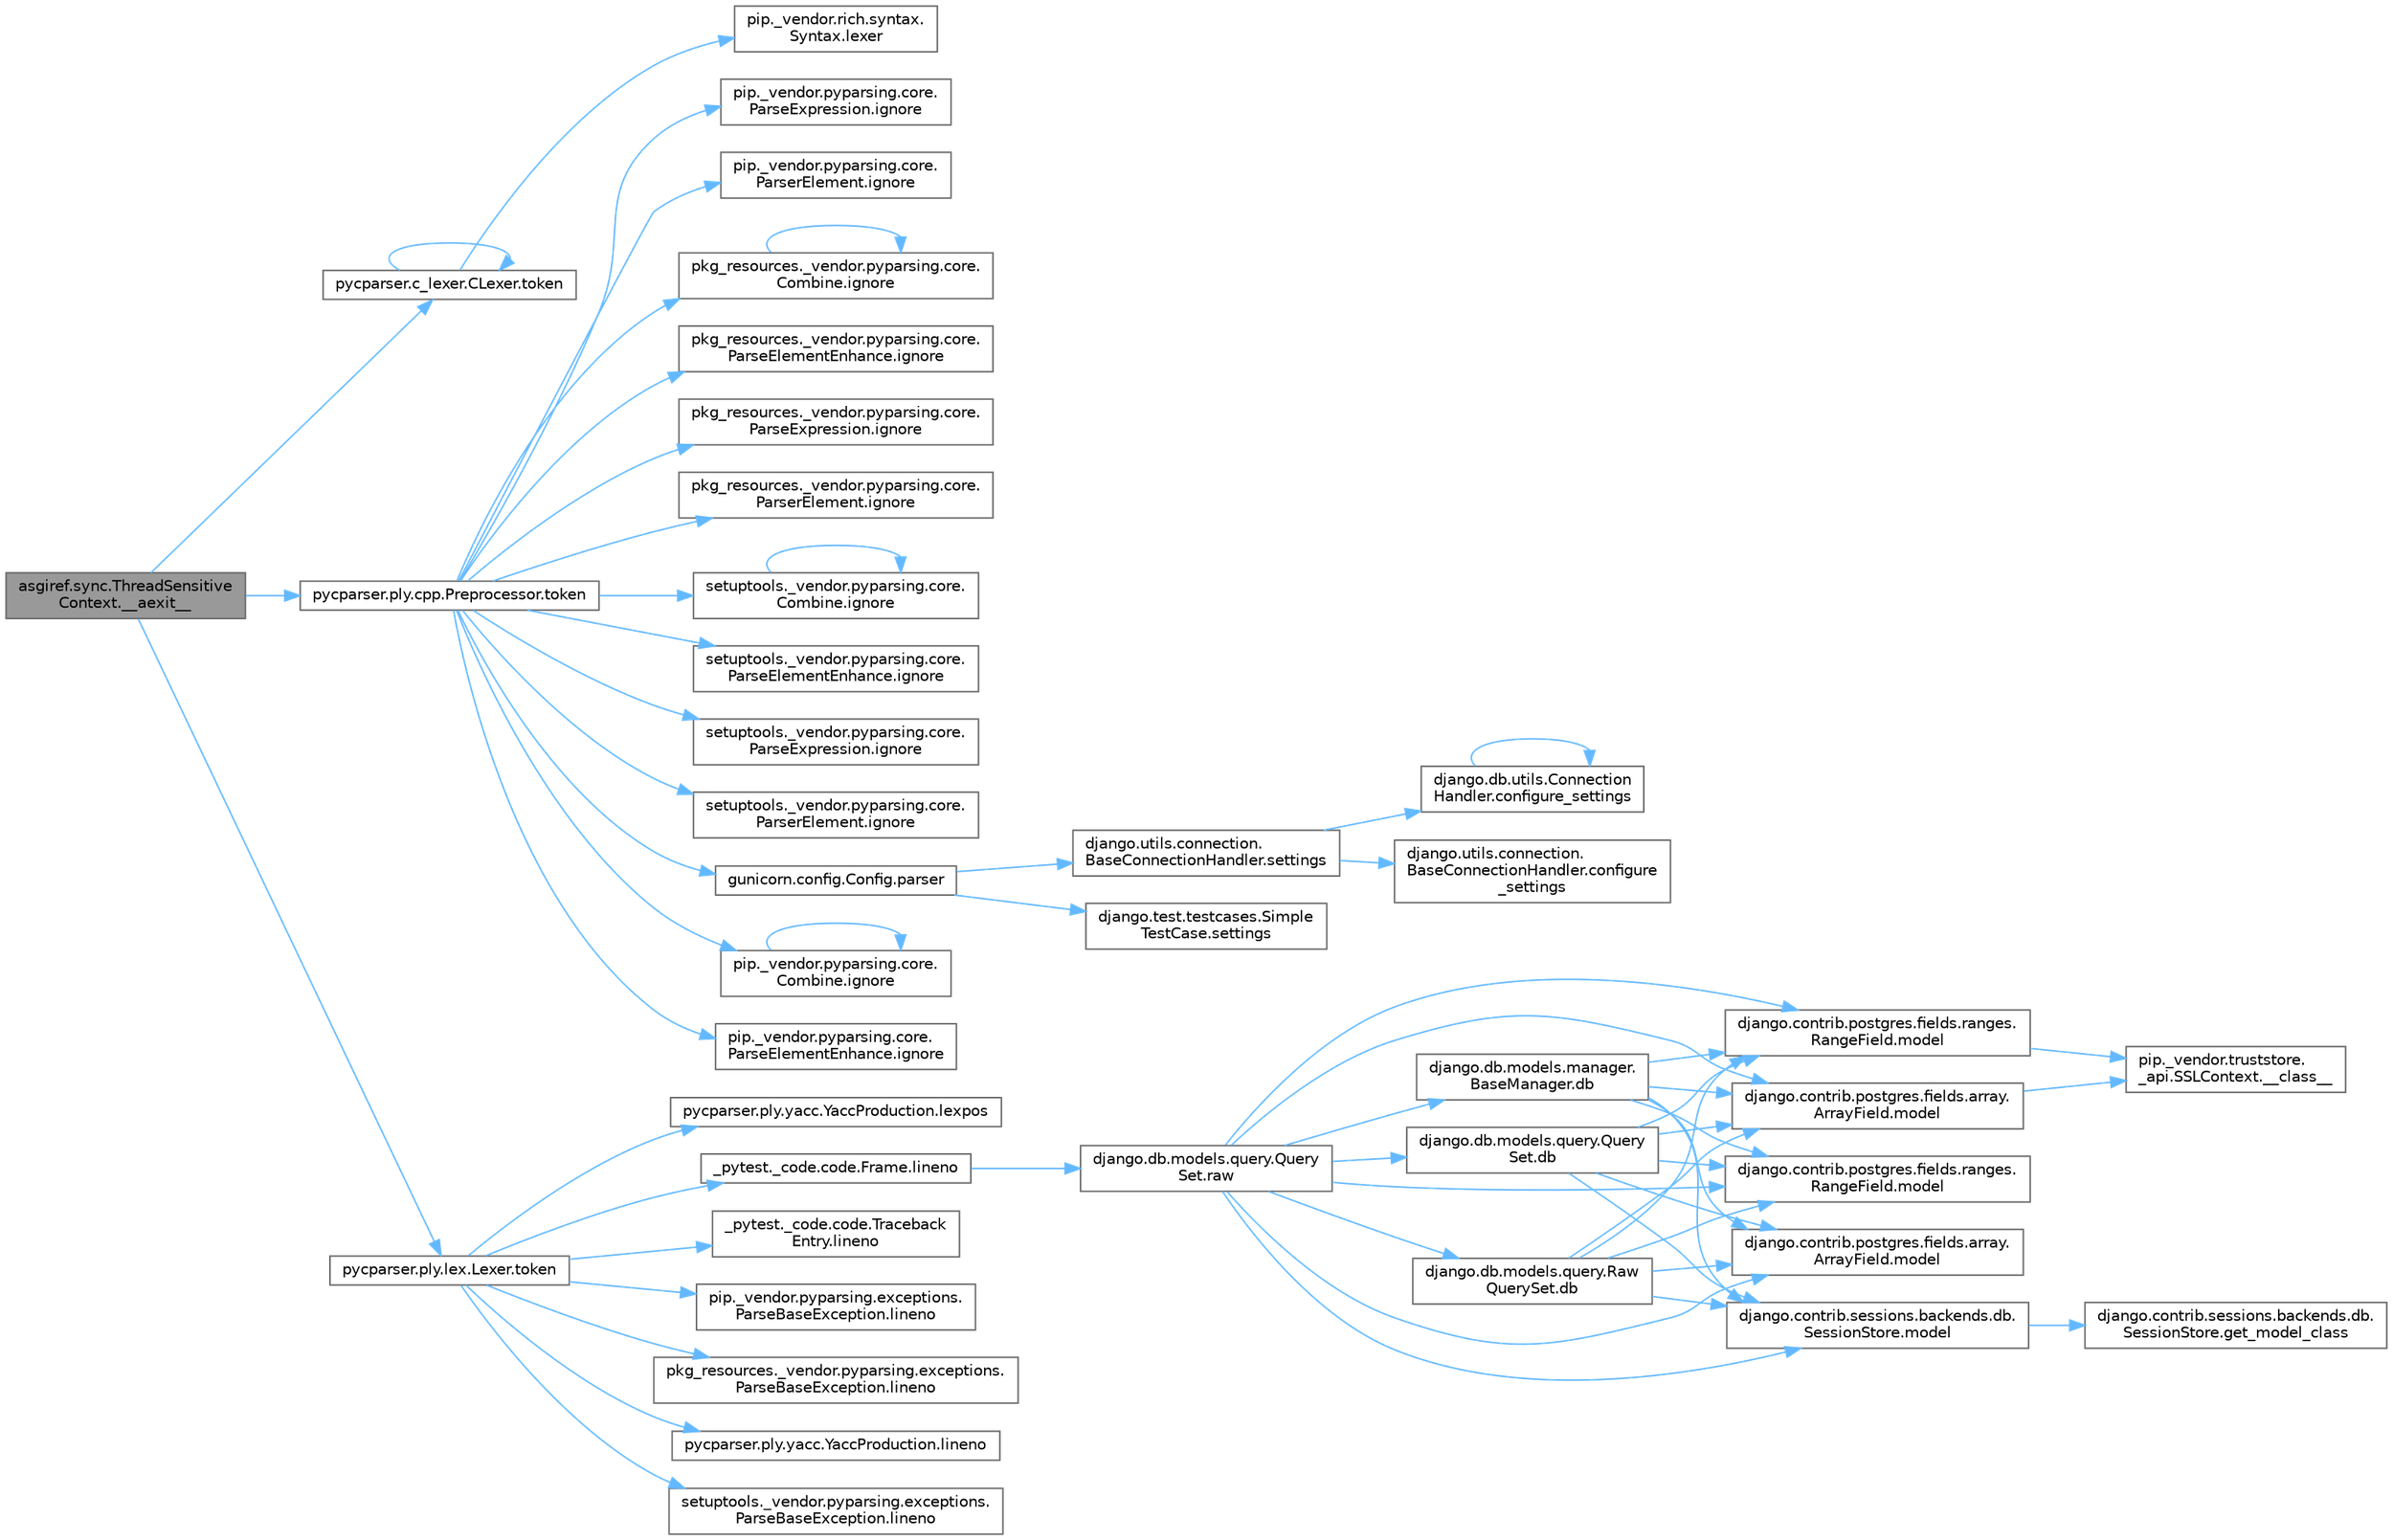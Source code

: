 digraph "asgiref.sync.ThreadSensitiveContext.__aexit__"
{
 // LATEX_PDF_SIZE
  bgcolor="transparent";
  edge [fontname=Helvetica,fontsize=10,labelfontname=Helvetica,labelfontsize=10];
  node [fontname=Helvetica,fontsize=10,shape=box,height=0.2,width=0.4];
  rankdir="LR";
  Node1 [id="Node000001",label="asgiref.sync.ThreadSensitive\lContext.__aexit__",height=0.2,width=0.4,color="gray40", fillcolor="grey60", style="filled", fontcolor="black",tooltip=" "];
  Node1 -> Node2 [id="edge1_Node000001_Node000002",color="steelblue1",style="solid",tooltip=" "];
  Node2 [id="Node000002",label="pycparser.c_lexer.CLexer.token",height=0.2,width=0.4,color="grey40", fillcolor="white", style="filled",URL="$classpycparser_1_1c__lexer_1_1_c_lexer.html#afc71ef4da09bdcac1bed21ba77c8f159",tooltip=" "];
  Node2 -> Node3 [id="edge2_Node000002_Node000003",color="steelblue1",style="solid",tooltip=" "];
  Node3 [id="Node000003",label="pip._vendor.rich.syntax.\lSyntax.lexer",height=0.2,width=0.4,color="grey40", fillcolor="white", style="filled",URL="$classpip_1_1__vendor_1_1rich_1_1syntax_1_1_syntax.html#a808a4e22fa8c34f00978e1cc9b018bcd",tooltip=" "];
  Node2 -> Node2 [id="edge3_Node000002_Node000002",color="steelblue1",style="solid",tooltip=" "];
  Node1 -> Node4 [id="edge4_Node000001_Node000004",color="steelblue1",style="solid",tooltip=" "];
  Node4 [id="Node000004",label="pycparser.ply.cpp.Preprocessor.token",height=0.2,width=0.4,color="grey40", fillcolor="white", style="filled",URL="$classpycparser_1_1ply_1_1cpp_1_1_preprocessor.html#ac15600d7021e8a849f126500017231ff",tooltip=" "];
  Node4 -> Node5 [id="edge5_Node000004_Node000005",color="steelblue1",style="solid",tooltip=" "];
  Node5 [id="Node000005",label="pip._vendor.pyparsing.core.\lCombine.ignore",height=0.2,width=0.4,color="grey40", fillcolor="white", style="filled",URL="$classpip_1_1__vendor_1_1pyparsing_1_1core_1_1_combine.html#a224e6866634472a8bba90b6c5ca4688a",tooltip=" "];
  Node5 -> Node5 [id="edge6_Node000005_Node000005",color="steelblue1",style="solid",tooltip=" "];
  Node4 -> Node6 [id="edge7_Node000004_Node000006",color="steelblue1",style="solid",tooltip=" "];
  Node6 [id="Node000006",label="pip._vendor.pyparsing.core.\lParseElementEnhance.ignore",height=0.2,width=0.4,color="grey40", fillcolor="white", style="filled",URL="$classpip_1_1__vendor_1_1pyparsing_1_1core_1_1_parse_element_enhance.html#adf682b0954b07cfa25c155480d1532bc",tooltip=" "];
  Node4 -> Node7 [id="edge8_Node000004_Node000007",color="steelblue1",style="solid",tooltip=" "];
  Node7 [id="Node000007",label="pip._vendor.pyparsing.core.\lParseExpression.ignore",height=0.2,width=0.4,color="grey40", fillcolor="white", style="filled",URL="$classpip_1_1__vendor_1_1pyparsing_1_1core_1_1_parse_expression.html#aec7f80675b53e512492f440144e9f0ec",tooltip=" "];
  Node4 -> Node8 [id="edge9_Node000004_Node000008",color="steelblue1",style="solid",tooltip=" "];
  Node8 [id="Node000008",label="pip._vendor.pyparsing.core.\lParserElement.ignore",height=0.2,width=0.4,color="grey40", fillcolor="white", style="filled",URL="$classpip_1_1__vendor_1_1pyparsing_1_1core_1_1_parser_element.html#a4d6a613a6f6af761e32c8c37c7f78906",tooltip=" "];
  Node4 -> Node9 [id="edge10_Node000004_Node000009",color="steelblue1",style="solid",tooltip=" "];
  Node9 [id="Node000009",label="pkg_resources._vendor.pyparsing.core.\lCombine.ignore",height=0.2,width=0.4,color="grey40", fillcolor="white", style="filled",URL="$classpkg__resources_1_1__vendor_1_1pyparsing_1_1core_1_1_combine.html#a454b74281261c85b54f623c6b0f521a3",tooltip=" "];
  Node9 -> Node9 [id="edge11_Node000009_Node000009",color="steelblue1",style="solid",tooltip=" "];
  Node4 -> Node10 [id="edge12_Node000004_Node000010",color="steelblue1",style="solid",tooltip=" "];
  Node10 [id="Node000010",label="pkg_resources._vendor.pyparsing.core.\lParseElementEnhance.ignore",height=0.2,width=0.4,color="grey40", fillcolor="white", style="filled",URL="$classpkg__resources_1_1__vendor_1_1pyparsing_1_1core_1_1_parse_element_enhance.html#a8ac19dd8788bfd392d27dfbbac7daba8",tooltip=" "];
  Node4 -> Node11 [id="edge13_Node000004_Node000011",color="steelblue1",style="solid",tooltip=" "];
  Node11 [id="Node000011",label="pkg_resources._vendor.pyparsing.core.\lParseExpression.ignore",height=0.2,width=0.4,color="grey40", fillcolor="white", style="filled",URL="$classpkg__resources_1_1__vendor_1_1pyparsing_1_1core_1_1_parse_expression.html#a702c7de905bda6baaae9b407ee2f3ffc",tooltip=" "];
  Node4 -> Node12 [id="edge14_Node000004_Node000012",color="steelblue1",style="solid",tooltip=" "];
  Node12 [id="Node000012",label="pkg_resources._vendor.pyparsing.core.\lParserElement.ignore",height=0.2,width=0.4,color="grey40", fillcolor="white", style="filled",URL="$classpkg__resources_1_1__vendor_1_1pyparsing_1_1core_1_1_parser_element.html#a27c91f662fccfa5dc0ccc45255662b64",tooltip=" "];
  Node4 -> Node13 [id="edge15_Node000004_Node000013",color="steelblue1",style="solid",tooltip=" "];
  Node13 [id="Node000013",label="setuptools._vendor.pyparsing.core.\lCombine.ignore",height=0.2,width=0.4,color="grey40", fillcolor="white", style="filled",URL="$classsetuptools_1_1__vendor_1_1pyparsing_1_1core_1_1_combine.html#a37e31f613ab44d2b4146e7600786a73c",tooltip=" "];
  Node13 -> Node13 [id="edge16_Node000013_Node000013",color="steelblue1",style="solid",tooltip=" "];
  Node4 -> Node14 [id="edge17_Node000004_Node000014",color="steelblue1",style="solid",tooltip=" "];
  Node14 [id="Node000014",label="setuptools._vendor.pyparsing.core.\lParseElementEnhance.ignore",height=0.2,width=0.4,color="grey40", fillcolor="white", style="filled",URL="$classsetuptools_1_1__vendor_1_1pyparsing_1_1core_1_1_parse_element_enhance.html#adcddad898680040168147ab6918b1c53",tooltip=" "];
  Node4 -> Node15 [id="edge18_Node000004_Node000015",color="steelblue1",style="solid",tooltip=" "];
  Node15 [id="Node000015",label="setuptools._vendor.pyparsing.core.\lParseExpression.ignore",height=0.2,width=0.4,color="grey40", fillcolor="white", style="filled",URL="$classsetuptools_1_1__vendor_1_1pyparsing_1_1core_1_1_parse_expression.html#ac469da32191949f0f29bea99934a7cde",tooltip=" "];
  Node4 -> Node16 [id="edge19_Node000004_Node000016",color="steelblue1",style="solid",tooltip=" "];
  Node16 [id="Node000016",label="setuptools._vendor.pyparsing.core.\lParserElement.ignore",height=0.2,width=0.4,color="grey40", fillcolor="white", style="filled",URL="$classsetuptools_1_1__vendor_1_1pyparsing_1_1core_1_1_parser_element.html#a3d06b11f5c1ed2cf3d0fe9c72303a573",tooltip=" "];
  Node4 -> Node17 [id="edge20_Node000004_Node000017",color="steelblue1",style="solid",tooltip=" "];
  Node17 [id="Node000017",label="gunicorn.config.Config.parser",height=0.2,width=0.4,color="grey40", fillcolor="white", style="filled",URL="$classgunicorn_1_1config_1_1_config.html#a6cd7e6a928a5a7a3c6d18a0040439dec",tooltip=" "];
  Node17 -> Node18 [id="edge21_Node000017_Node000018",color="steelblue1",style="solid",tooltip=" "];
  Node18 [id="Node000018",label="django.test.testcases.Simple\lTestCase.settings",height=0.2,width=0.4,color="grey40", fillcolor="white", style="filled",URL="$classdjango_1_1test_1_1testcases_1_1_simple_test_case.html#a07dd6434139ac4c23bf877d7c3befe32",tooltip=" "];
  Node17 -> Node19 [id="edge22_Node000017_Node000019",color="steelblue1",style="solid",tooltip=" "];
  Node19 [id="Node000019",label="django.utils.connection.\lBaseConnectionHandler.settings",height=0.2,width=0.4,color="grey40", fillcolor="white", style="filled",URL="$classdjango_1_1utils_1_1connection_1_1_base_connection_handler.html#aa776ed5898d67867ef81fd3fe39e4286",tooltip=" "];
  Node19 -> Node20 [id="edge23_Node000019_Node000020",color="steelblue1",style="solid",tooltip=" "];
  Node20 [id="Node000020",label="django.db.utils.Connection\lHandler.configure_settings",height=0.2,width=0.4,color="grey40", fillcolor="white", style="filled",URL="$classdjango_1_1db_1_1utils_1_1_connection_handler.html#a9b280e1caaf34e9c99489aa8e460cf33",tooltip=" "];
  Node20 -> Node20 [id="edge24_Node000020_Node000020",color="steelblue1",style="solid",tooltip=" "];
  Node19 -> Node21 [id="edge25_Node000019_Node000021",color="steelblue1",style="solid",tooltip=" "];
  Node21 [id="Node000021",label="django.utils.connection.\lBaseConnectionHandler.configure\l_settings",height=0.2,width=0.4,color="grey40", fillcolor="white", style="filled",URL="$classdjango_1_1utils_1_1connection_1_1_base_connection_handler.html#a24a106956676e0d000fe67caf8c33f0d",tooltip=" "];
  Node1 -> Node22 [id="edge26_Node000001_Node000022",color="steelblue1",style="solid",tooltip=" "];
  Node22 [id="Node000022",label="pycparser.ply.lex.Lexer.token",height=0.2,width=0.4,color="grey40", fillcolor="white", style="filled",URL="$classpycparser_1_1ply_1_1lex_1_1_lexer.html#ac33a4a76669a4fea10902db35a8fce39",tooltip=" "];
  Node22 -> Node23 [id="edge27_Node000022_Node000023",color="steelblue1",style="solid",tooltip=" "];
  Node23 [id="Node000023",label="pycparser.ply.yacc.YaccProduction.lexpos",height=0.2,width=0.4,color="grey40", fillcolor="white", style="filled",URL="$classpycparser_1_1ply_1_1yacc_1_1_yacc_production.html#a1132866239b182aec9f757c6a14fabd6",tooltip=" "];
  Node22 -> Node24 [id="edge28_Node000022_Node000024",color="steelblue1",style="solid",tooltip=" "];
  Node24 [id="Node000024",label="_pytest._code.code.Frame.lineno",height=0.2,width=0.4,color="grey40", fillcolor="white", style="filled",URL="$class__pytest_1_1__code_1_1code_1_1_frame.html#a773c5e5a8b58f7a033c4670e9b63cf45",tooltip=" "];
  Node24 -> Node25 [id="edge29_Node000024_Node000025",color="steelblue1",style="solid",tooltip=" "];
  Node25 [id="Node000025",label="django.db.models.query.Query\lSet.raw",height=0.2,width=0.4,color="grey40", fillcolor="white", style="filled",URL="$classdjango_1_1db_1_1models_1_1query_1_1_query_set.html#abce199e3993658459fb2f7c2719daa45",tooltip="PUBLIC METHODS THAT RETURN A QUERYSET SUBCLASS #."];
  Node25 -> Node26 [id="edge30_Node000025_Node000026",color="steelblue1",style="solid",tooltip=" "];
  Node26 [id="Node000026",label="django.db.models.manager.\lBaseManager.db",height=0.2,width=0.4,color="grey40", fillcolor="white", style="filled",URL="$classdjango_1_1db_1_1models_1_1manager_1_1_base_manager.html#ad6c30d1033fbe64ca4ac1d2bf0162a8a",tooltip=" "];
  Node26 -> Node27 [id="edge31_Node000026_Node000027",color="steelblue1",style="solid",tooltip=" "];
  Node27 [id="Node000027",label="django.contrib.postgres.fields.array.\lArrayField.model",height=0.2,width=0.4,color="grey40", fillcolor="white", style="filled",URL="$classdjango_1_1contrib_1_1postgres_1_1fields_1_1array_1_1_array_field.html#a4402eef4c4784e00671c9f229481f4c1",tooltip=" "];
  Node27 -> Node28 [id="edge32_Node000027_Node000028",color="steelblue1",style="solid",tooltip=" "];
  Node28 [id="Node000028",label="pip._vendor.truststore.\l_api.SSLContext.__class__",height=0.2,width=0.4,color="grey40", fillcolor="white", style="filled",URL="$classpip_1_1__vendor_1_1truststore_1_1__api_1_1_s_s_l_context.html#a530861514f31eabaa3f513557d6e66de",tooltip=" "];
  Node26 -> Node29 [id="edge33_Node000026_Node000029",color="steelblue1",style="solid",tooltip=" "];
  Node29 [id="Node000029",label="django.contrib.postgres.fields.array.\lArrayField.model",height=0.2,width=0.4,color="grey40", fillcolor="white", style="filled",URL="$classdjango_1_1contrib_1_1postgres_1_1fields_1_1array_1_1_array_field.html#a50a2796de85f960ca282b56ef2d9446c",tooltip=" "];
  Node26 -> Node30 [id="edge34_Node000026_Node000030",color="steelblue1",style="solid",tooltip=" "];
  Node30 [id="Node000030",label="django.contrib.postgres.fields.ranges.\lRangeField.model",height=0.2,width=0.4,color="grey40", fillcolor="white", style="filled",URL="$classdjango_1_1contrib_1_1postgres_1_1fields_1_1ranges_1_1_range_field.html#aa38c2bbd1bad0c8f9b0315ee468867a2",tooltip=" "];
  Node30 -> Node28 [id="edge35_Node000030_Node000028",color="steelblue1",style="solid",tooltip=" "];
  Node26 -> Node31 [id="edge36_Node000026_Node000031",color="steelblue1",style="solid",tooltip=" "];
  Node31 [id="Node000031",label="django.contrib.postgres.fields.ranges.\lRangeField.model",height=0.2,width=0.4,color="grey40", fillcolor="white", style="filled",URL="$classdjango_1_1contrib_1_1postgres_1_1fields_1_1ranges_1_1_range_field.html#a91b36827f010affd1ff89569cf40d1af",tooltip=" "];
  Node26 -> Node32 [id="edge37_Node000026_Node000032",color="steelblue1",style="solid",tooltip=" "];
  Node32 [id="Node000032",label="django.contrib.sessions.backends.db.\lSessionStore.model",height=0.2,width=0.4,color="grey40", fillcolor="white", style="filled",URL="$classdjango_1_1contrib_1_1sessions_1_1backends_1_1db_1_1_session_store.html#af52cfb4371af389c8bd4a6780274c403",tooltip=" "];
  Node32 -> Node33 [id="edge38_Node000032_Node000033",color="steelblue1",style="solid",tooltip=" "];
  Node33 [id="Node000033",label="django.contrib.sessions.backends.db.\lSessionStore.get_model_class",height=0.2,width=0.4,color="grey40", fillcolor="white", style="filled",URL="$classdjango_1_1contrib_1_1sessions_1_1backends_1_1db_1_1_session_store.html#a5e2d862e271e8f9173021bcaa61305ad",tooltip=" "];
  Node25 -> Node34 [id="edge39_Node000025_Node000034",color="steelblue1",style="solid",tooltip=" "];
  Node34 [id="Node000034",label="django.db.models.query.Query\lSet.db",height=0.2,width=0.4,color="grey40", fillcolor="white", style="filled",URL="$classdjango_1_1db_1_1models_1_1query_1_1_query_set.html#a6ff7e94dd4e7293da5fb86f6349ce9b8",tooltip=" "];
  Node34 -> Node27 [id="edge40_Node000034_Node000027",color="steelblue1",style="solid",tooltip=" "];
  Node34 -> Node29 [id="edge41_Node000034_Node000029",color="steelblue1",style="solid",tooltip=" "];
  Node34 -> Node30 [id="edge42_Node000034_Node000030",color="steelblue1",style="solid",tooltip=" "];
  Node34 -> Node31 [id="edge43_Node000034_Node000031",color="steelblue1",style="solid",tooltip=" "];
  Node34 -> Node32 [id="edge44_Node000034_Node000032",color="steelblue1",style="solid",tooltip=" "];
  Node25 -> Node35 [id="edge45_Node000025_Node000035",color="steelblue1",style="solid",tooltip=" "];
  Node35 [id="Node000035",label="django.db.models.query.Raw\lQuerySet.db",height=0.2,width=0.4,color="grey40", fillcolor="white", style="filled",URL="$classdjango_1_1db_1_1models_1_1query_1_1_raw_query_set.html#a1f352bf15faf0aa43e22709fde8f7564",tooltip=" "];
  Node35 -> Node27 [id="edge46_Node000035_Node000027",color="steelblue1",style="solid",tooltip=" "];
  Node35 -> Node29 [id="edge47_Node000035_Node000029",color="steelblue1",style="solid",tooltip=" "];
  Node35 -> Node30 [id="edge48_Node000035_Node000030",color="steelblue1",style="solid",tooltip=" "];
  Node35 -> Node31 [id="edge49_Node000035_Node000031",color="steelblue1",style="solid",tooltip=" "];
  Node35 -> Node32 [id="edge50_Node000035_Node000032",color="steelblue1",style="solid",tooltip=" "];
  Node25 -> Node27 [id="edge51_Node000025_Node000027",color="steelblue1",style="solid",tooltip=" "];
  Node25 -> Node29 [id="edge52_Node000025_Node000029",color="steelblue1",style="solid",tooltip=" "];
  Node25 -> Node30 [id="edge53_Node000025_Node000030",color="steelblue1",style="solid",tooltip=" "];
  Node25 -> Node31 [id="edge54_Node000025_Node000031",color="steelblue1",style="solid",tooltip=" "];
  Node25 -> Node32 [id="edge55_Node000025_Node000032",color="steelblue1",style="solid",tooltip=" "];
  Node22 -> Node36 [id="edge56_Node000022_Node000036",color="steelblue1",style="solid",tooltip=" "];
  Node36 [id="Node000036",label="_pytest._code.code.Traceback\lEntry.lineno",height=0.2,width=0.4,color="grey40", fillcolor="white", style="filled",URL="$class__pytest_1_1__code_1_1code_1_1_traceback_entry.html#a331907e913c37c5f6af604d48c9a6a98",tooltip=" "];
  Node22 -> Node37 [id="edge57_Node000022_Node000037",color="steelblue1",style="solid",tooltip=" "];
  Node37 [id="Node000037",label="pip._vendor.pyparsing.exceptions.\lParseBaseException.lineno",height=0.2,width=0.4,color="grey40", fillcolor="white", style="filled",URL="$classpip_1_1__vendor_1_1pyparsing_1_1exceptions_1_1_parse_base_exception.html#a01f1cf973da78eb33a91828411773291",tooltip=" "];
  Node22 -> Node38 [id="edge58_Node000022_Node000038",color="steelblue1",style="solid",tooltip=" "];
  Node38 [id="Node000038",label="pkg_resources._vendor.pyparsing.exceptions.\lParseBaseException.lineno",height=0.2,width=0.4,color="grey40", fillcolor="white", style="filled",URL="$classpkg__resources_1_1__vendor_1_1pyparsing_1_1exceptions_1_1_parse_base_exception.html#a3263077a97336631a422078902a7379b",tooltip=" "];
  Node22 -> Node39 [id="edge59_Node000022_Node000039",color="steelblue1",style="solid",tooltip=" "];
  Node39 [id="Node000039",label="pycparser.ply.yacc.YaccProduction.lineno",height=0.2,width=0.4,color="grey40", fillcolor="white", style="filled",URL="$classpycparser_1_1ply_1_1yacc_1_1_yacc_production.html#a269c66239a8bc9a56e180cbaaf1f8424",tooltip=" "];
  Node22 -> Node40 [id="edge60_Node000022_Node000040",color="steelblue1",style="solid",tooltip=" "];
  Node40 [id="Node000040",label="setuptools._vendor.pyparsing.exceptions.\lParseBaseException.lineno",height=0.2,width=0.4,color="grey40", fillcolor="white", style="filled",URL="$classsetuptools_1_1__vendor_1_1pyparsing_1_1exceptions_1_1_parse_base_exception.html#a15a8a0037c7a8794718a47edc2e192b1",tooltip=" "];
}
